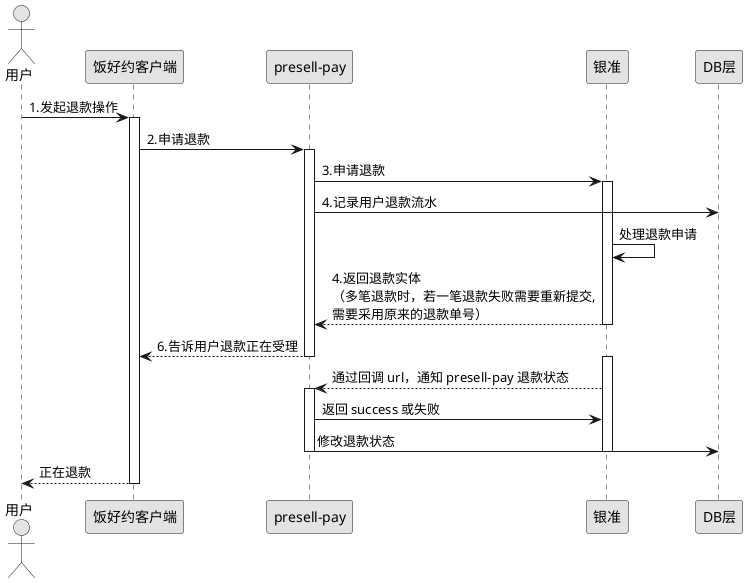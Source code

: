 @startuml
skinparam monochrome true
actor 用户
participant "饭好约客户端" as A
participant "presell-pay" as B
participant "银准" as C
participant "DB层" as D
用户 -> A: 1.发起退款操作
activate A
A -> B: 2.申请退款
activate B
B -> C: 3.申请退款
activate C
B -> D: 4.记录用户退款流水
C -> C: 处理退款申请
C --> B: 4.返回退款实体\n（多笔退款时，若一笔退款失败需要重新提交,\n需要采用原来的退款单号）
deactivate C
B --> A: 6.告诉用户退款正在受理
deactivate B

activate C
C --> B: 通过回调 url，通知 presell-pay 退款状态
activate B
B -> C: 返回 success 或失败
B -> D: 修改退款状态
deactivate B
deactivate C
A --> 用户: 正在退款
deactivate A
@enduml